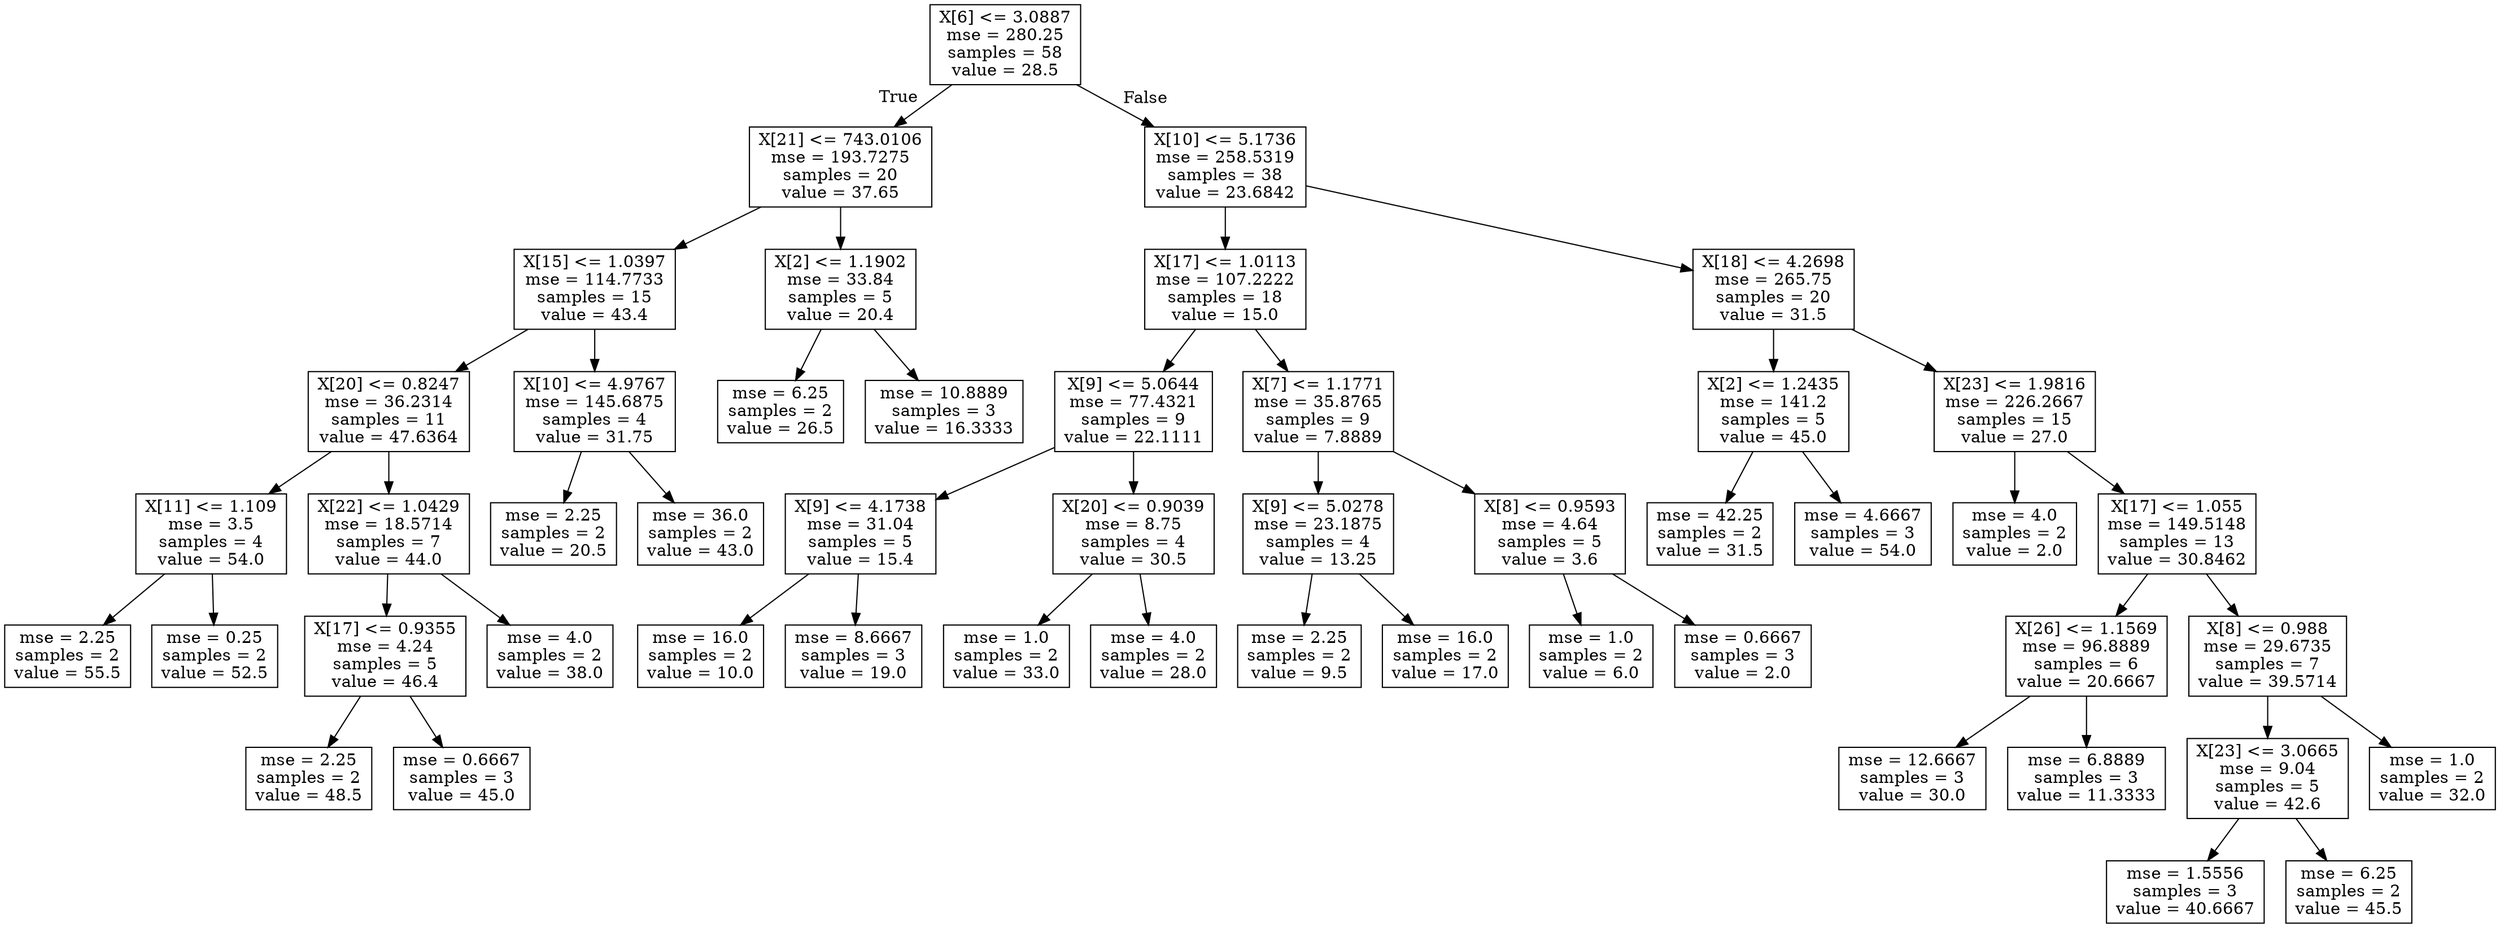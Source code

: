 digraph Tree {
node [shape=box] ;
0 [label="X[6] <= 3.0887\nmse = 280.25\nsamples = 58\nvalue = 28.5"] ;
1 [label="X[21] <= 743.0106\nmse = 193.7275\nsamples = 20\nvalue = 37.65"] ;
0 -> 1 [labeldistance=2.5, labelangle=45, headlabel="True"] ;
2 [label="X[15] <= 1.0397\nmse = 114.7733\nsamples = 15\nvalue = 43.4"] ;
1 -> 2 ;
3 [label="X[20] <= 0.8247\nmse = 36.2314\nsamples = 11\nvalue = 47.6364"] ;
2 -> 3 ;
4 [label="X[11] <= 1.109\nmse = 3.5\nsamples = 4\nvalue = 54.0"] ;
3 -> 4 ;
5 [label="mse = 2.25\nsamples = 2\nvalue = 55.5"] ;
4 -> 5 ;
6 [label="mse = 0.25\nsamples = 2\nvalue = 52.5"] ;
4 -> 6 ;
7 [label="X[22] <= 1.0429\nmse = 18.5714\nsamples = 7\nvalue = 44.0"] ;
3 -> 7 ;
8 [label="X[17] <= 0.9355\nmse = 4.24\nsamples = 5\nvalue = 46.4"] ;
7 -> 8 ;
9 [label="mse = 2.25\nsamples = 2\nvalue = 48.5"] ;
8 -> 9 ;
10 [label="mse = 0.6667\nsamples = 3\nvalue = 45.0"] ;
8 -> 10 ;
11 [label="mse = 4.0\nsamples = 2\nvalue = 38.0"] ;
7 -> 11 ;
12 [label="X[10] <= 4.9767\nmse = 145.6875\nsamples = 4\nvalue = 31.75"] ;
2 -> 12 ;
13 [label="mse = 2.25\nsamples = 2\nvalue = 20.5"] ;
12 -> 13 ;
14 [label="mse = 36.0\nsamples = 2\nvalue = 43.0"] ;
12 -> 14 ;
15 [label="X[2] <= 1.1902\nmse = 33.84\nsamples = 5\nvalue = 20.4"] ;
1 -> 15 ;
16 [label="mse = 6.25\nsamples = 2\nvalue = 26.5"] ;
15 -> 16 ;
17 [label="mse = 10.8889\nsamples = 3\nvalue = 16.3333"] ;
15 -> 17 ;
18 [label="X[10] <= 5.1736\nmse = 258.5319\nsamples = 38\nvalue = 23.6842"] ;
0 -> 18 [labeldistance=2.5, labelangle=-45, headlabel="False"] ;
19 [label="X[17] <= 1.0113\nmse = 107.2222\nsamples = 18\nvalue = 15.0"] ;
18 -> 19 ;
20 [label="X[9] <= 5.0644\nmse = 77.4321\nsamples = 9\nvalue = 22.1111"] ;
19 -> 20 ;
21 [label="X[9] <= 4.1738\nmse = 31.04\nsamples = 5\nvalue = 15.4"] ;
20 -> 21 ;
22 [label="mse = 16.0\nsamples = 2\nvalue = 10.0"] ;
21 -> 22 ;
23 [label="mse = 8.6667\nsamples = 3\nvalue = 19.0"] ;
21 -> 23 ;
24 [label="X[20] <= 0.9039\nmse = 8.75\nsamples = 4\nvalue = 30.5"] ;
20 -> 24 ;
25 [label="mse = 1.0\nsamples = 2\nvalue = 33.0"] ;
24 -> 25 ;
26 [label="mse = 4.0\nsamples = 2\nvalue = 28.0"] ;
24 -> 26 ;
27 [label="X[7] <= 1.1771\nmse = 35.8765\nsamples = 9\nvalue = 7.8889"] ;
19 -> 27 ;
28 [label="X[9] <= 5.0278\nmse = 23.1875\nsamples = 4\nvalue = 13.25"] ;
27 -> 28 ;
29 [label="mse = 2.25\nsamples = 2\nvalue = 9.5"] ;
28 -> 29 ;
30 [label="mse = 16.0\nsamples = 2\nvalue = 17.0"] ;
28 -> 30 ;
31 [label="X[8] <= 0.9593\nmse = 4.64\nsamples = 5\nvalue = 3.6"] ;
27 -> 31 ;
32 [label="mse = 1.0\nsamples = 2\nvalue = 6.0"] ;
31 -> 32 ;
33 [label="mse = 0.6667\nsamples = 3\nvalue = 2.0"] ;
31 -> 33 ;
34 [label="X[18] <= 4.2698\nmse = 265.75\nsamples = 20\nvalue = 31.5"] ;
18 -> 34 ;
35 [label="X[2] <= 1.2435\nmse = 141.2\nsamples = 5\nvalue = 45.0"] ;
34 -> 35 ;
36 [label="mse = 42.25\nsamples = 2\nvalue = 31.5"] ;
35 -> 36 ;
37 [label="mse = 4.6667\nsamples = 3\nvalue = 54.0"] ;
35 -> 37 ;
38 [label="X[23] <= 1.9816\nmse = 226.2667\nsamples = 15\nvalue = 27.0"] ;
34 -> 38 ;
39 [label="mse = 4.0\nsamples = 2\nvalue = 2.0"] ;
38 -> 39 ;
40 [label="X[17] <= 1.055\nmse = 149.5148\nsamples = 13\nvalue = 30.8462"] ;
38 -> 40 ;
41 [label="X[26] <= 1.1569\nmse = 96.8889\nsamples = 6\nvalue = 20.6667"] ;
40 -> 41 ;
42 [label="mse = 12.6667\nsamples = 3\nvalue = 30.0"] ;
41 -> 42 ;
43 [label="mse = 6.8889\nsamples = 3\nvalue = 11.3333"] ;
41 -> 43 ;
44 [label="X[8] <= 0.988\nmse = 29.6735\nsamples = 7\nvalue = 39.5714"] ;
40 -> 44 ;
45 [label="X[23] <= 3.0665\nmse = 9.04\nsamples = 5\nvalue = 42.6"] ;
44 -> 45 ;
46 [label="mse = 1.5556\nsamples = 3\nvalue = 40.6667"] ;
45 -> 46 ;
47 [label="mse = 6.25\nsamples = 2\nvalue = 45.5"] ;
45 -> 47 ;
48 [label="mse = 1.0\nsamples = 2\nvalue = 32.0"] ;
44 -> 48 ;
}